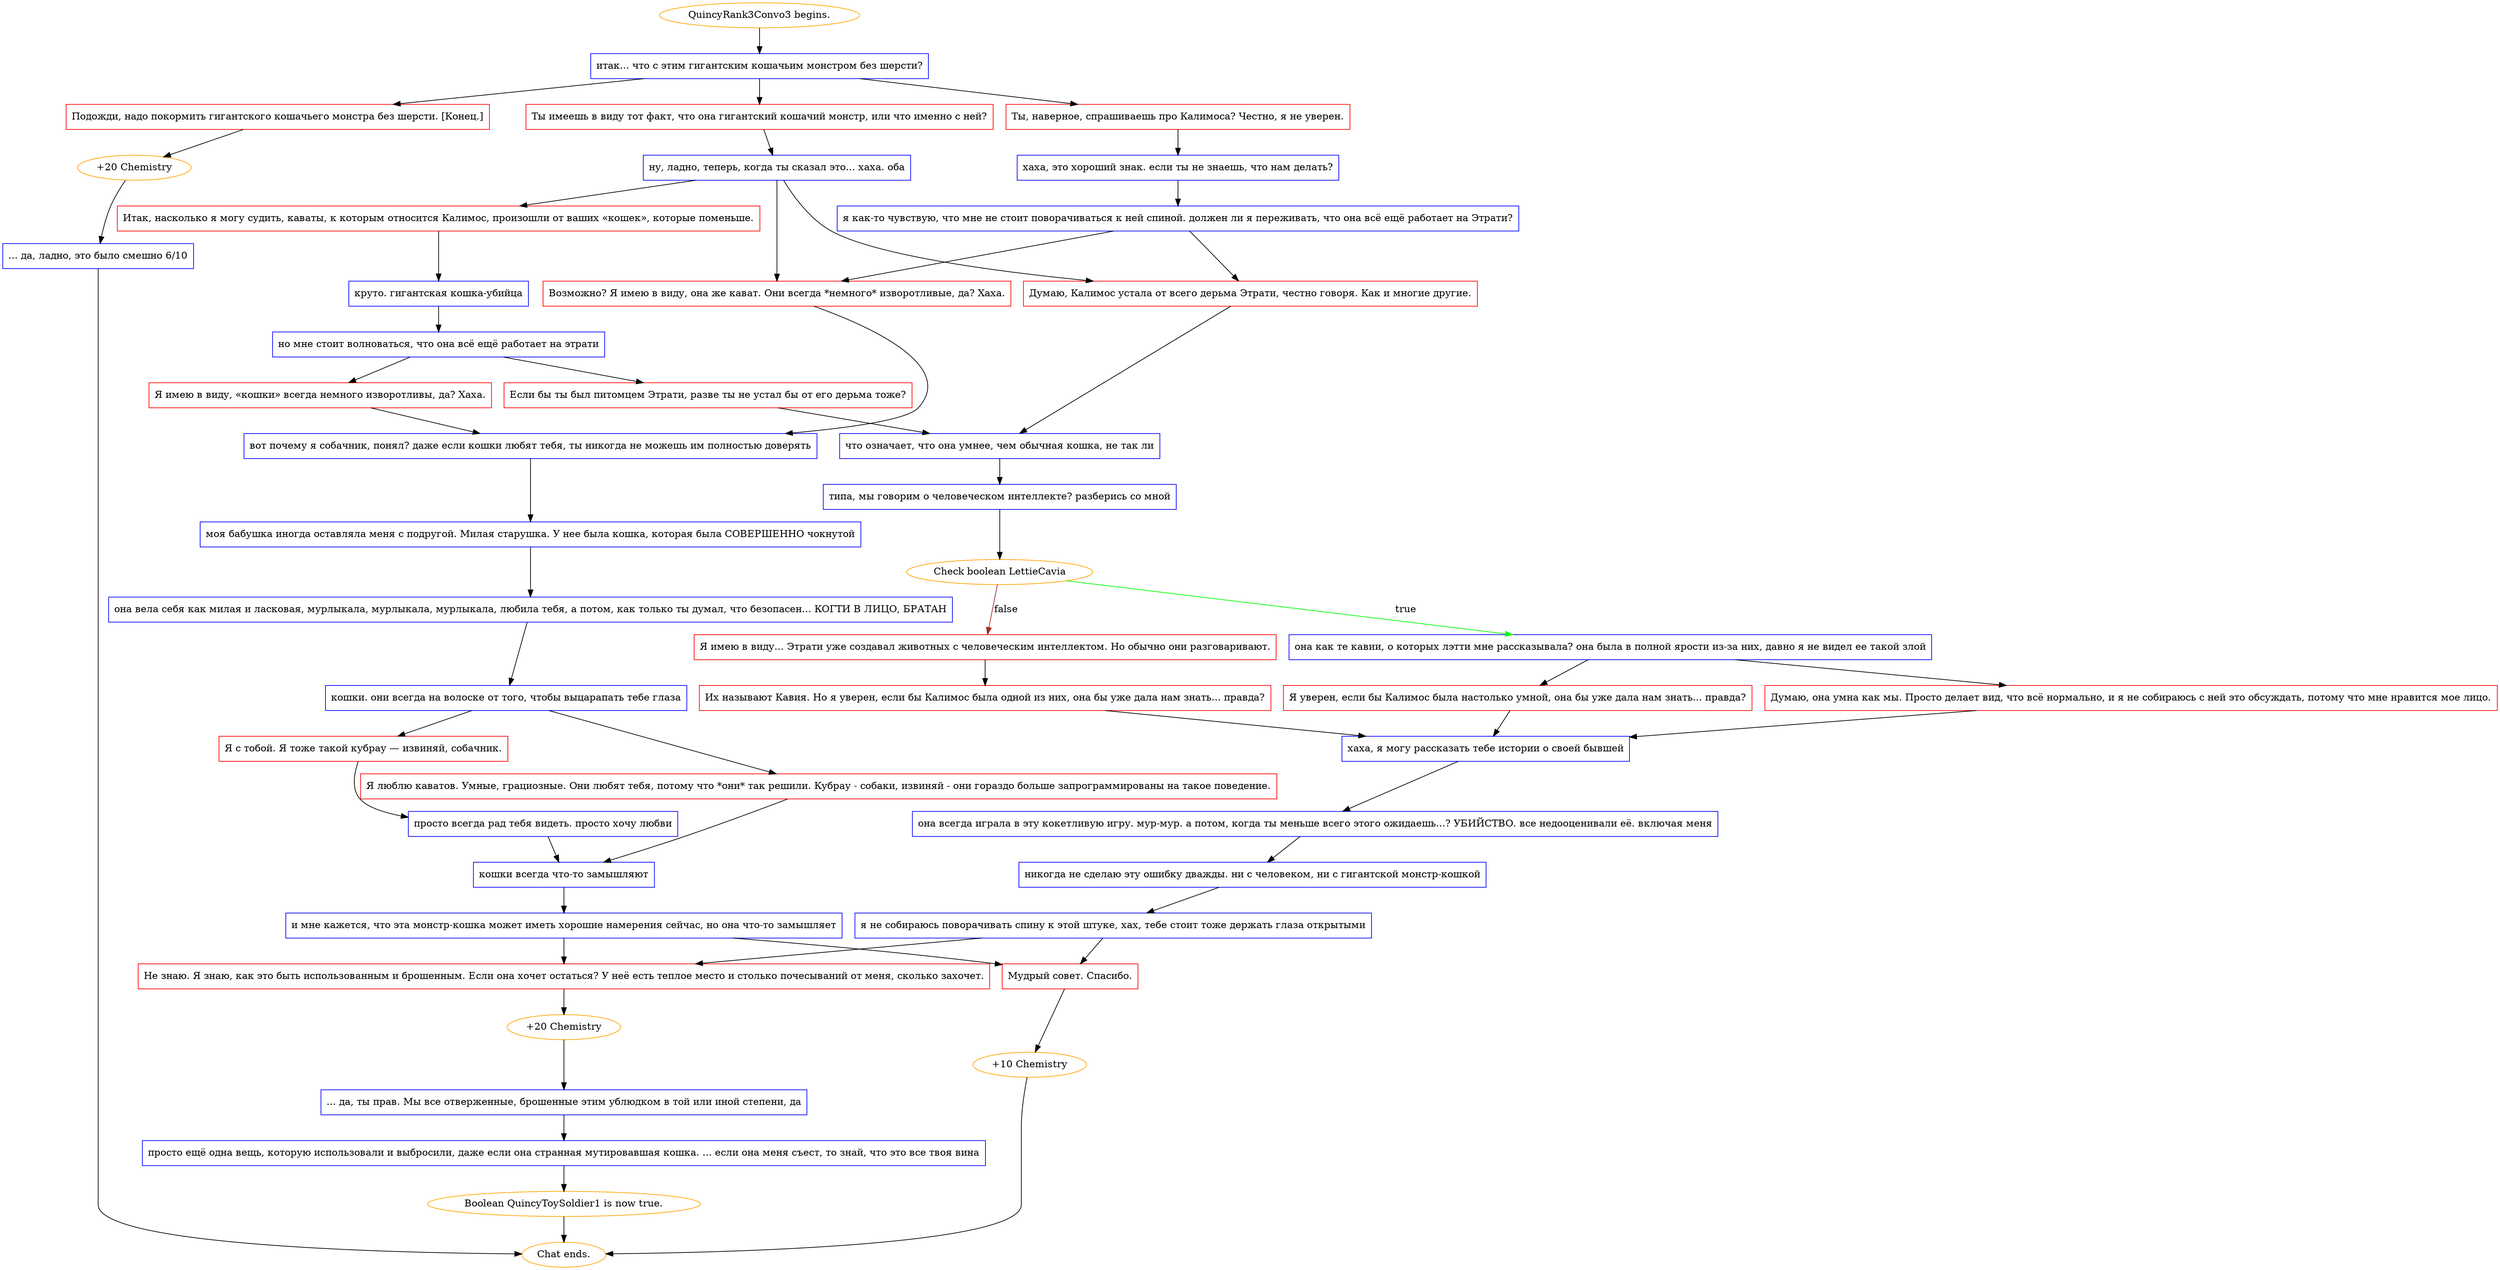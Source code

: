 digraph {
	"QuincyRank3Convo3 begins." [color=orange];
		"QuincyRank3Convo3 begins." -> j1332066346;
	j1332066346 [label="итак... что с этим гигантским кошачьим монстром без шерсти?",shape=box,color=blue];
		j1332066346 -> j3193636992;
		j1332066346 -> j480229833;
		j1332066346 -> j3325451723;
	j3193636992 [label="Ты, наверное, спрашиваешь про Калимоса? Честно, я не уверен.",shape=box,color=red];
		j3193636992 -> j3854252685;
	j480229833 [label="Ты имеешь в виду тот факт, что она гигантский кошачий монстр, или что именно с ней?",shape=box,color=red];
		j480229833 -> j570663224;
	j3325451723 [label="Подожди, надо покормить гигантского кошачьего монстра без шерсти. [Конец.]",shape=box,color=red];
		j3325451723 -> j1905627741;
	j3854252685 [label="хаха, это хороший знак. если ты не знаешь, что нам делать?",shape=box,color=blue];
		j3854252685 -> j4010533502;
	j570663224 [label="ну, ладно, теперь, когда ты сказал это... хаха. оба",shape=box,color=blue];
		j570663224 -> j2284504295;
		j570663224 -> j4143537647;
		j570663224 -> j1695535210;
	j1905627741 [label="+20 Chemistry",color=orange];
		j1905627741 -> j1655625300;
	j4010533502 [label="я как-то чувствую, что мне не стоит поворачиваться к ней спиной. должен ли я переживать, что она всё ещё работает на Этрати?",shape=box,color=blue];
		j4010533502 -> j1695535210;
		j4010533502 -> j4143537647;
	j2284504295 [label="Итак, насколько я могу судить, каваты, к которым относится Калимос, произошли от ваших «кошек», которые поменьше.",shape=box,color=red];
		j2284504295 -> j1528336943;
	j4143537647 [label="Думаю, Калимос устала от всего дерьма Этрати, честно говоря. Как и многие другие.",shape=box,color=red];
		j4143537647 -> j3205585025;
	j1695535210 [label="Возможно? Я имею в виду, она же кават. Они всегда *немного* изворотливые, да? Хаха.",shape=box,color=red];
		j1695535210 -> j1750412007;
	j1655625300 [label="... да, ладно, это было смешно 6/10",shape=box,color=blue];
		j1655625300 -> "Chat ends.";
	j1528336943 [label="круто. гигантская кошка-убийца",shape=box,color=blue];
		j1528336943 -> j75582595;
	j3205585025 [label="что означает, что она умнее, чем обычная кошка, не так ли",shape=box,color=blue];
		j3205585025 -> j1904804576;
	j1750412007 [label="вот почему я собачник, понял? даже если кошки любят тебя, ты никогда не можешь им полностью доверять",shape=box,color=blue];
		j1750412007 -> j3368831983;
	"Chat ends." [color=orange];
	j75582595 [label="но мне стоит волноваться, что она всё ещё работает на этрати",shape=box,color=blue];
		j75582595 -> j2224733379;
		j75582595 -> j1616070483;
	j1904804576 [label="типа, мы говорим о человеческом интеллекте? разберись со мной",shape=box,color=blue];
		j1904804576 -> j4211915999;
	j3368831983 [label="моя бабушка иногда оставляла меня с подругой. Милая старушка. У нее была кошка, которая была СОВЕРШЕННО чокнутой",shape=box,color=blue];
		j3368831983 -> j1802368238;
	j2224733379 [label="Я имею в виду, «кошки» всегда немного изворотливы, да? Хаха.",shape=box,color=red];
		j2224733379 -> j1750412007;
	j1616070483 [label="Если бы ты был питомцем Этрати, разве ты не устал бы от его дерьма тоже?",shape=box,color=red];
		j1616070483 -> j3205585025;
	j4211915999 [label="Check boolean LettieCavia",color=orange];
		j4211915999 -> j3282042734 [label=true,color=green];
		j4211915999 -> j766081962 [label=false,color=brown];
	j1802368238 [label="она вела себя как милая и ласковая, мурлыкала, мурлыкала, мурлыкала, любила тебя, а потом, как только ты думал, что безопасен... КОГТИ В ЛИЦО, БРАТАН",shape=box,color=blue];
		j1802368238 -> j2078877083;
	j3282042734 [label="она как те кавии, о которых лэтти мне рассказывала? она была в полной ярости из-за них, давно я не видел ее такой злой",shape=box,color=blue];
		j3282042734 -> j174690024;
		j3282042734 -> j3262295465;
	j766081962 [label="Я имею в виду... Этрати уже создавал животных с человеческим интеллектом. Но обычно они разговаривают.",shape=box,color=red];
		j766081962 -> j461926672;
	j2078877083 [label="кошки. они всегда на волоске от того, чтобы выцарапать тебе глаза",shape=box,color=blue];
		j2078877083 -> j4224220307;
		j2078877083 -> j2757810108;
	j174690024 [label="Думаю, она умна как мы. Просто делает вид, что всё нормально, и я не собираюсь с ней это обсуждать, потому что мне нравится мое лицо.",shape=box,color=red];
		j174690024 -> j1545986698;
	j3262295465 [label="Я уверен, если бы Калимос была настолько умной, она бы уже дала нам знать... правда?",shape=box,color=red];
		j3262295465 -> j1545986698;
	j461926672 [label="Их называют Кавия. Но я уверен, если бы Калимос была одной из них, она бы уже дала нам знать... правда?",shape=box,color=red];
		j461926672 -> j1545986698;
	j4224220307 [label="Я люблю каватов. Умные, грациозные. Они любят тебя, потому что *они* так решили. Кубрау - собаки, извиняй - они гораздо больше запрограммированы на такое поведение.",shape=box,color=red];
		j4224220307 -> j1630539525;
	j2757810108 [label="Я с тобой. Я тоже такой кубрау — извиняй, собачник.",shape=box,color=red];
		j2757810108 -> j1011346774;
	j1545986698 [label="хаха, я могу рассказать тебе истории о своей бывшей",shape=box,color=blue];
		j1545986698 -> j4084253959;
	j1630539525 [label="кошки всегда что-то замышляют",shape=box,color=blue];
		j1630539525 -> j2613896067;
	j1011346774 [label="просто всегда рад тебя видеть. просто хочу любви",shape=box,color=blue];
		j1011346774 -> j1630539525;
	j4084253959 [label="она всегда играла в эту кокетливую игру. мур-мур. а потом, когда ты меньше всего этого ожидаешь...? УБИЙСТВО. все недооценивали её. включая меня",shape=box,color=blue];
		j4084253959 -> j1267953482;
	j2613896067 [label="и мне кажется, что эта монстр-кошка может иметь хорошие намерения сейчас, но она что-то замышляет",shape=box,color=blue];
		j2613896067 -> j3623700221;
		j2613896067 -> j1675348135;
	j1267953482 [label="никогда не сделаю эту ошибку дважды. ни с человеком, ни с гигантской монстр-кошкой",shape=box,color=blue];
		j1267953482 -> j3727351459;
	j3623700221 [label="Не знаю. Я знаю, как это быть использованным и брошенным. Если она хочет остаться? У неё есть теплое место и столько почесываний от меня, сколько захочет.",shape=box,color=red];
		j3623700221 -> j384305369;
	j1675348135 [label="Мудрый совет. Спасибо.",shape=box,color=red];
		j1675348135 -> j1470630329;
	j3727351459 [label="я не собираюсь поворачивать спину к этой штуке, хах, тебе стоит тоже держать глаза открытыми",shape=box,color=blue];
		j3727351459 -> j3623700221;
		j3727351459 -> j1675348135;
	j384305369 [label="+20 Chemistry",color=orange];
		j384305369 -> j242731326;
	j1470630329 [label="+10 Chemistry",color=orange];
		j1470630329 -> "Chat ends.";
	j242731326 [label="... да, ты прав. Мы все отверженные, брошенные этим ублюдком в той или иной степени, да",shape=box,color=blue];
		j242731326 -> j3687857866;
	j3687857866 [label="просто ещё одна вещь, которую использовали и выбросили, даже если она странная мутировавшая кошка. ... если она меня съест, то знай, что это все твоя вина",shape=box,color=blue];
		j3687857866 -> j1201379955;
	j1201379955 [label="Boolean QuincyToySoldier1 is now true.",color=orange];
		j1201379955 -> "Chat ends.";
}